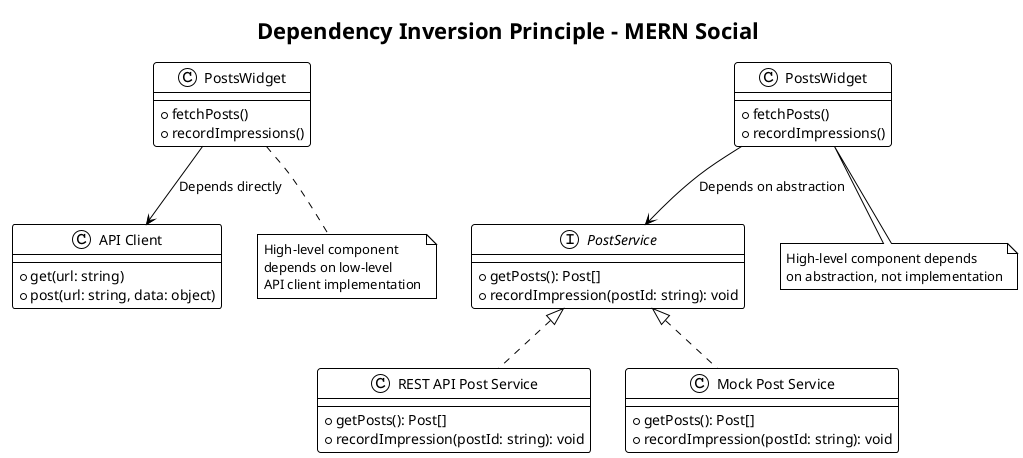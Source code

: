 @startuml dip-diagram
!theme plain

title Dependency Inversion Principle - MERN Social

' Bad approach
class "PostsWidget" as BadPostsWidget {
  +fetchPosts()
  +recordImpressions()
}

class "API Client" as DirectAPIClient {
  +get(url: string)
  +post(url: string, data: object)
}

BadPostsWidget --> DirectAPIClient : Depends directly

note bottom of BadPostsWidget: High-level component\ndepends on low-level\nAPI client implementation

' Good approach
class "PostsWidget" as GoodPostsWidget {
  +fetchPosts()
  +recordImpressions()
}

interface "PostService" as PostService {
  +getPosts(): Post[]
  +recordImpression(postId: string): void
}

class "REST API Post Service" as RESTPostService {
  +getPosts(): Post[]
  +recordImpression(postId: string): void
}

class "Mock Post Service" as MockPostService {
  +getPosts(): Post[]
  +recordImpression(postId: string): void
}

GoodPostsWidget --> PostService : Depends on abstraction
PostService <|.. RESTPostService
PostService <|.. MockPostService

note bottom of GoodPostsWidget: High-level component depends\non abstraction, not implementation

@enduml